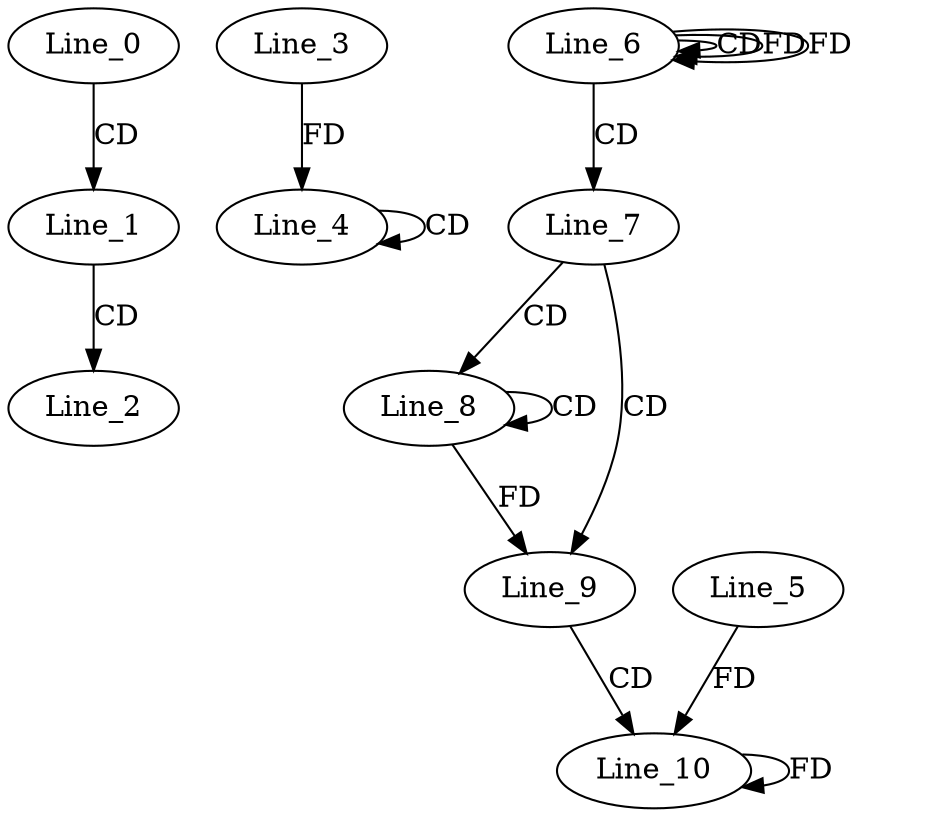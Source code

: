 digraph G {
  Line_0;
  Line_1;
  Line_2;
  Line_4;
  Line_4;
  Line_3;
  Line_6;
  Line_6;
  Line_6;
  Line_7;
  Line_8;
  Line_8;
  Line_9;
  Line_9;
  Line_10;
  Line_5;
  Line_0 -> Line_1 [ label="CD" ];
  Line_1 -> Line_2 [ label="CD" ];
  Line_4 -> Line_4 [ label="CD" ];
  Line_3 -> Line_4 [ label="FD" ];
  Line_6 -> Line_6 [ label="CD" ];
  Line_6 -> Line_6 [ label="FD" ];
  Line_6 -> Line_7 [ label="CD" ];
  Line_7 -> Line_8 [ label="CD" ];
  Line_8 -> Line_8 [ label="CD" ];
  Line_7 -> Line_9 [ label="CD" ];
  Line_8 -> Line_9 [ label="FD" ];
  Line_9 -> Line_10 [ label="CD" ];
  Line_10 -> Line_10 [ label="FD" ];
  Line_5 -> Line_10 [ label="FD" ];
  Line_6 -> Line_6 [ label="FD" ];
}
